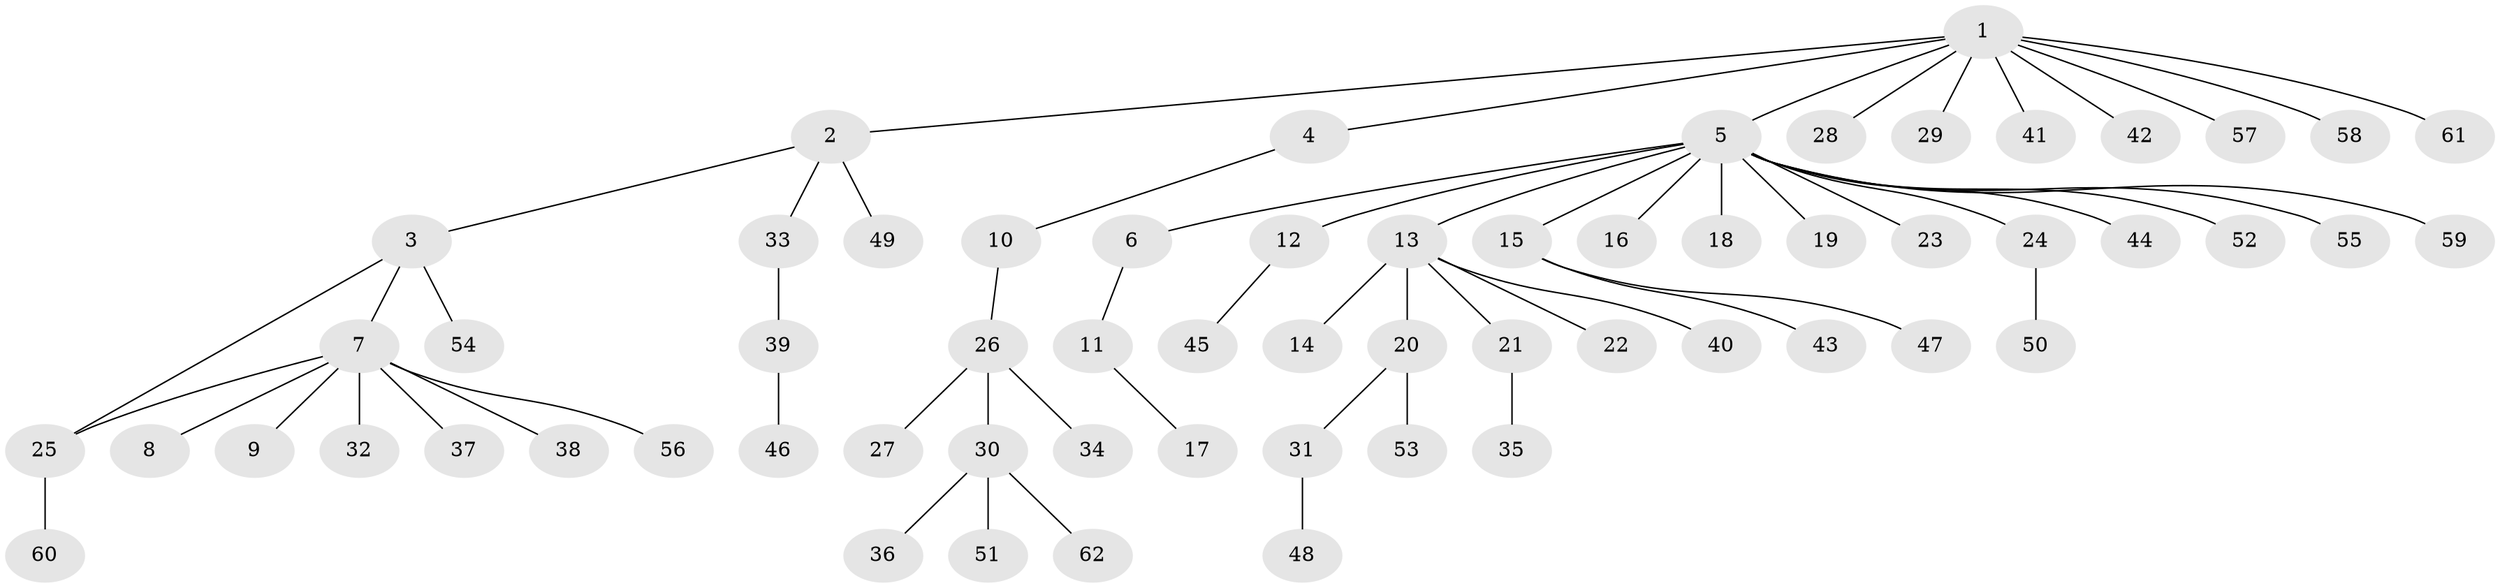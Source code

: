 // Generated by graph-tools (version 1.1) at 2025/11/02/27/25 16:11:11]
// undirected, 62 vertices, 62 edges
graph export_dot {
graph [start="1"]
  node [color=gray90,style=filled];
  1;
  2;
  3;
  4;
  5;
  6;
  7;
  8;
  9;
  10;
  11;
  12;
  13;
  14;
  15;
  16;
  17;
  18;
  19;
  20;
  21;
  22;
  23;
  24;
  25;
  26;
  27;
  28;
  29;
  30;
  31;
  32;
  33;
  34;
  35;
  36;
  37;
  38;
  39;
  40;
  41;
  42;
  43;
  44;
  45;
  46;
  47;
  48;
  49;
  50;
  51;
  52;
  53;
  54;
  55;
  56;
  57;
  58;
  59;
  60;
  61;
  62;
  1 -- 2;
  1 -- 4;
  1 -- 5;
  1 -- 28;
  1 -- 29;
  1 -- 41;
  1 -- 42;
  1 -- 57;
  1 -- 58;
  1 -- 61;
  2 -- 3;
  2 -- 33;
  2 -- 49;
  3 -- 7;
  3 -- 25;
  3 -- 54;
  4 -- 10;
  5 -- 6;
  5 -- 12;
  5 -- 13;
  5 -- 15;
  5 -- 16;
  5 -- 18;
  5 -- 19;
  5 -- 23;
  5 -- 24;
  5 -- 44;
  5 -- 52;
  5 -- 55;
  5 -- 59;
  6 -- 11;
  7 -- 8;
  7 -- 9;
  7 -- 25;
  7 -- 32;
  7 -- 37;
  7 -- 38;
  7 -- 56;
  10 -- 26;
  11 -- 17;
  12 -- 45;
  13 -- 14;
  13 -- 20;
  13 -- 21;
  13 -- 22;
  13 -- 40;
  15 -- 43;
  15 -- 47;
  20 -- 31;
  20 -- 53;
  21 -- 35;
  24 -- 50;
  25 -- 60;
  26 -- 27;
  26 -- 30;
  26 -- 34;
  30 -- 36;
  30 -- 51;
  30 -- 62;
  31 -- 48;
  33 -- 39;
  39 -- 46;
}
